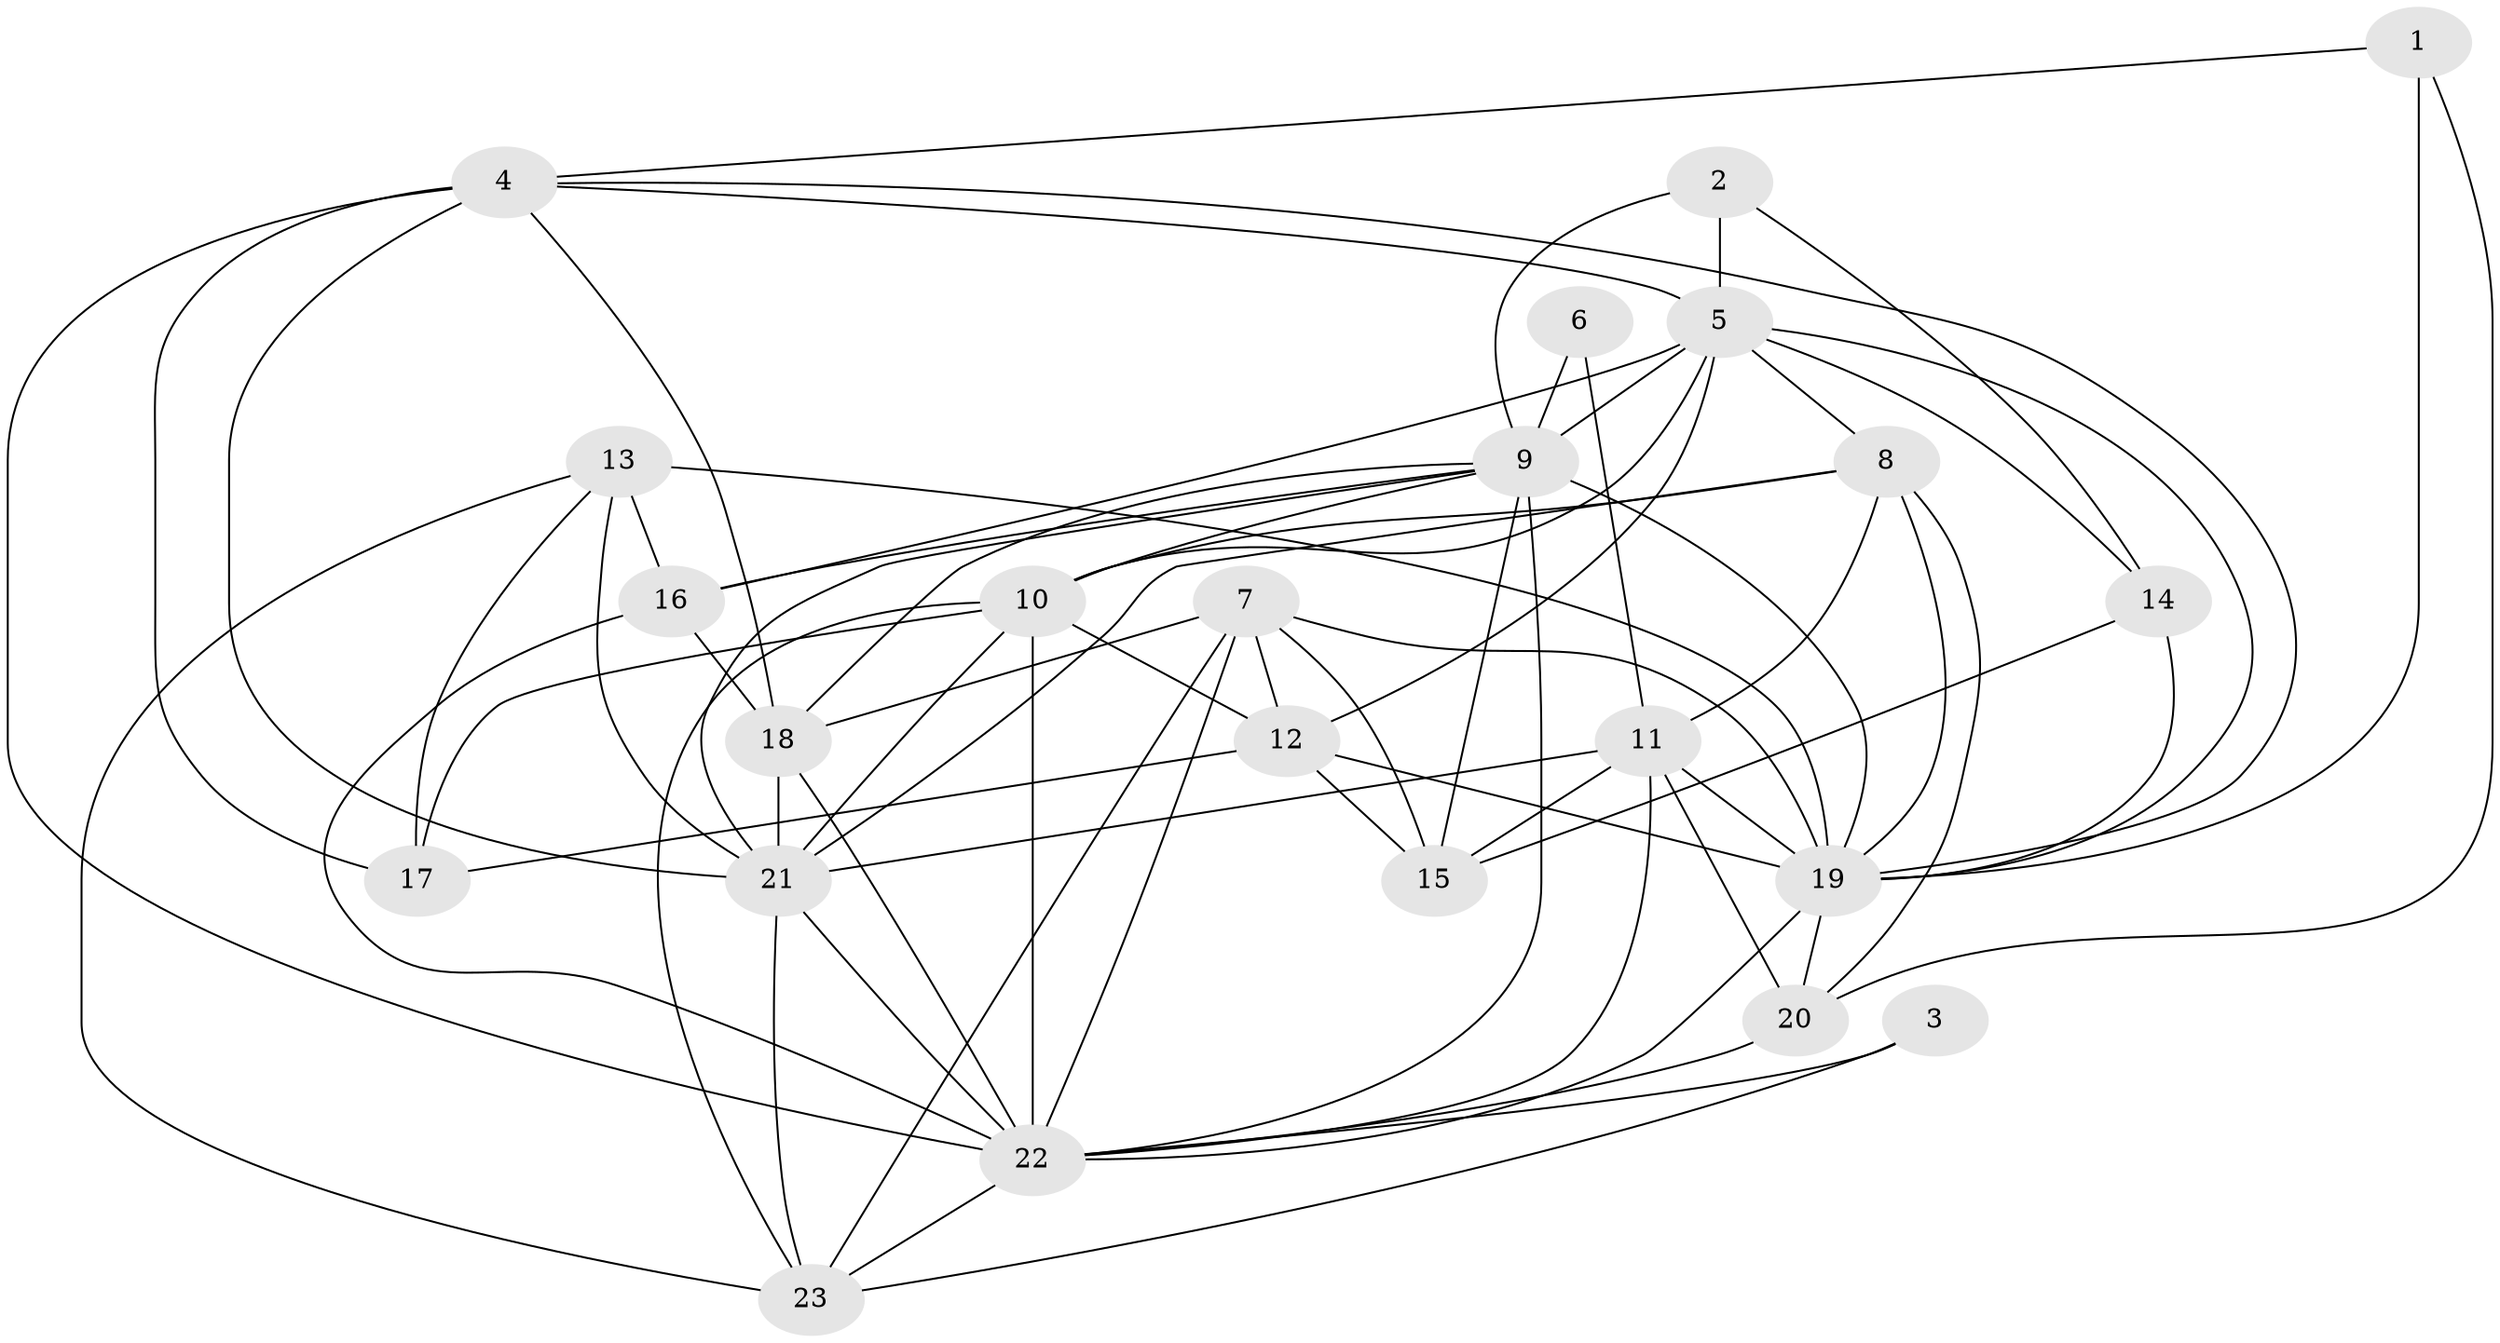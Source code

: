 // original degree distribution, {4: 0.25, 2: 0.20833333333333334, 6: 0.08333333333333333, 8: 0.041666666666666664, 3: 0.20833333333333334, 5: 0.16666666666666666, 7: 0.041666666666666664}
// Generated by graph-tools (version 1.1) at 2025/37/03/04/25 23:37:02]
// undirected, 23 vertices, 71 edges
graph export_dot {
  node [color=gray90,style=filled];
  1;
  2;
  3;
  4;
  5;
  6;
  7;
  8;
  9;
  10;
  11;
  12;
  13;
  14;
  15;
  16;
  17;
  18;
  19;
  20;
  21;
  22;
  23;
  1 -- 4 [weight=1.0];
  1 -- 19 [weight=1.0];
  1 -- 20 [weight=1.0];
  2 -- 5 [weight=1.0];
  2 -- 9 [weight=1.0];
  2 -- 14 [weight=1.0];
  3 -- 22 [weight=1.0];
  3 -- 23 [weight=2.0];
  4 -- 5 [weight=1.0];
  4 -- 17 [weight=2.0];
  4 -- 18 [weight=1.0];
  4 -- 19 [weight=1.0];
  4 -- 21 [weight=1.0];
  4 -- 22 [weight=1.0];
  5 -- 8 [weight=1.0];
  5 -- 9 [weight=2.0];
  5 -- 10 [weight=1.0];
  5 -- 12 [weight=1.0];
  5 -- 14 [weight=1.0];
  5 -- 16 [weight=1.0];
  5 -- 19 [weight=1.0];
  6 -- 9 [weight=2.0];
  6 -- 11 [weight=1.0];
  7 -- 12 [weight=1.0];
  7 -- 15 [weight=1.0];
  7 -- 18 [weight=2.0];
  7 -- 19 [weight=2.0];
  7 -- 22 [weight=1.0];
  7 -- 23 [weight=2.0];
  8 -- 10 [weight=2.0];
  8 -- 11 [weight=1.0];
  8 -- 19 [weight=1.0];
  8 -- 20 [weight=1.0];
  8 -- 21 [weight=1.0];
  9 -- 10 [weight=1.0];
  9 -- 15 [weight=1.0];
  9 -- 16 [weight=1.0];
  9 -- 18 [weight=1.0];
  9 -- 19 [weight=2.0];
  9 -- 21 [weight=1.0];
  9 -- 22 [weight=1.0];
  10 -- 12 [weight=2.0];
  10 -- 17 [weight=1.0];
  10 -- 21 [weight=1.0];
  10 -- 22 [weight=3.0];
  10 -- 23 [weight=1.0];
  11 -- 15 [weight=1.0];
  11 -- 19 [weight=1.0];
  11 -- 20 [weight=1.0];
  11 -- 21 [weight=1.0];
  11 -- 22 [weight=2.0];
  12 -- 15 [weight=1.0];
  12 -- 17 [weight=1.0];
  12 -- 19 [weight=2.0];
  13 -- 16 [weight=1.0];
  13 -- 17 [weight=1.0];
  13 -- 19 [weight=2.0];
  13 -- 21 [weight=1.0];
  13 -- 23 [weight=1.0];
  14 -- 15 [weight=1.0];
  14 -- 19 [weight=1.0];
  16 -- 18 [weight=1.0];
  16 -- 22 [weight=1.0];
  18 -- 21 [weight=1.0];
  18 -- 22 [weight=1.0];
  19 -- 20 [weight=2.0];
  19 -- 22 [weight=1.0];
  20 -- 22 [weight=1.0];
  21 -- 22 [weight=1.0];
  21 -- 23 [weight=1.0];
  22 -- 23 [weight=2.0];
}
